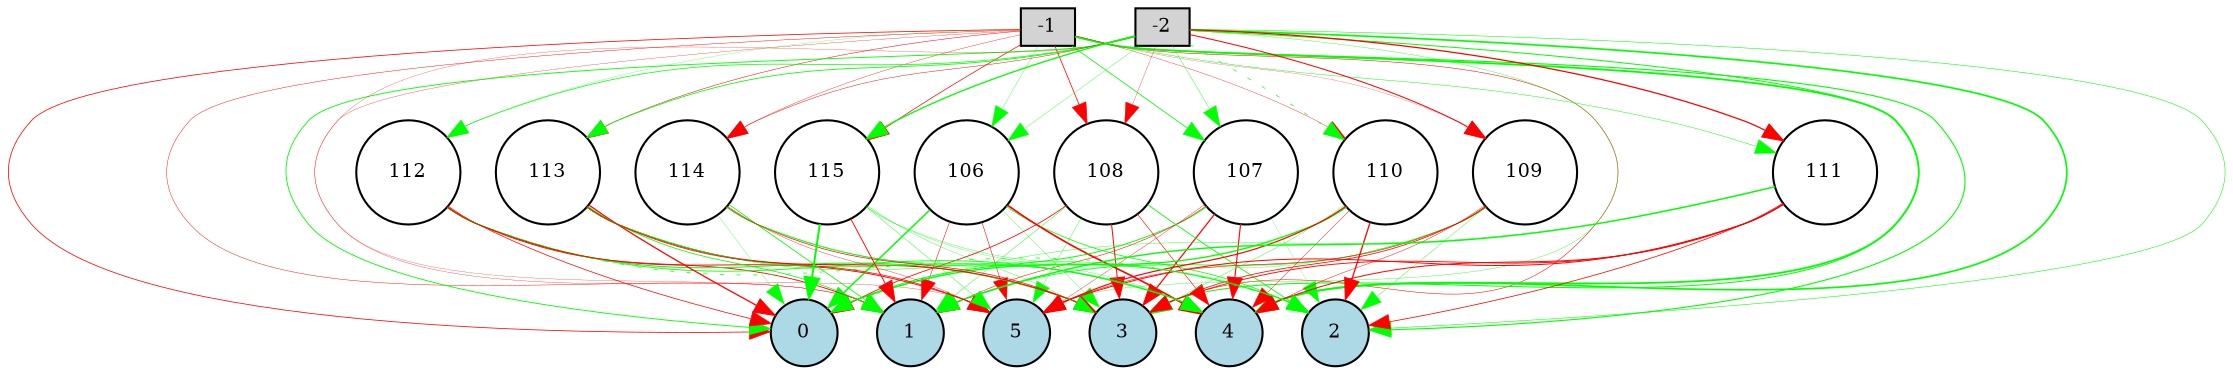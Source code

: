 digraph {
	node [fontsize=9 height=0.2 shape=circle width=0.2]
	-1 [fillcolor=lightgray shape=box style=filled]
	-2 [fillcolor=lightgray shape=box style=filled]
	0 [fillcolor=lightblue style=filled]
	1 [fillcolor=lightblue style=filled]
	2 [fillcolor=lightblue style=filled]
	3 [fillcolor=lightblue style=filled]
	4 [fillcolor=lightblue style=filled]
	5 [fillcolor=lightblue style=filled]
	106 [fillcolor=white style=filled]
	107 [fillcolor=white style=filled]
	108 [fillcolor=white style=filled]
	109 [fillcolor=white style=filled]
	110 [fillcolor=white style=filled]
	111 [fillcolor=white style=filled]
	112 [fillcolor=white style=filled]
	113 [fillcolor=white style=filled]
	114 [fillcolor=white style=filled]
	115 [fillcolor=white style=filled]
	-1 -> 106 [color=green penwidth=0.15204861581730847 style=solid]
	-1 -> 107 [color=green penwidth=0.3843724614556062 style=solid]
	-1 -> 108 [color=red penwidth=0.36592608292836304 style=solid]
	-1 -> 109 [color=red penwidth=0.11044943113092885 style=solid]
	-1 -> 110 [color=red penwidth=0.1657445475458301 style=solid]
	-1 -> 111 [color=green penwidth=0.22220709969038005 style=solid]
	-1 -> 112 [color=green penwidth=0.10911025098507374 style=solid]
	-1 -> 113 [color=red penwidth=0.24563010999145268 style=solid]
	-1 -> 114 [color=red penwidth=0.17612187451252484 style=solid]
	-1 -> 115 [color=red penwidth=0.33981776125053986 style=solid]
	-2 -> 106 [color=green penwidth=0.15935420272021406 style=solid]
	-2 -> 107 [color=green penwidth=0.18779164969336282 style=solid]
	-2 -> 108 [color=red penwidth=0.14113356312341735 style=solid]
	-2 -> 109 [color=red penwidth=0.4901126890498527 style=solid]
	-2 -> 110 [color=green penwidth=0.30162260536141217 style=dotted]
	-2 -> 111 [color=red penwidth=0.6023162505880402 style=solid]
	-2 -> 112 [color=green penwidth=0.3525100522625625 style=solid]
	-2 -> 113 [color=green penwidth=0.3895292854586532 style=solid]
	-2 -> 114 [color=red penwidth=0.22216935805762178 style=solid]
	-2 -> 115 [color=green penwidth=0.6308010429369829 style=solid]
	106 -> 0 [color=green penwidth=0.7094976270372079 style=solid]
	106 -> 1 [color=red penwidth=0.2544628120747108 style=solid]
	106 -> 2 [color=green penwidth=0.36849361410899495 style=solid]
	106 -> 3 [color=green penwidth=0.13864710399915767 style=solid]
	106 -> 4 [color=red penwidth=0.7935080476728231 style=solid]
	106 -> 5 [color=red penwidth=0.26755731586279674 style=solid]
	107 -> 0 [color=green penwidth=0.4523133121757974 style=solid]
	107 -> 1 [color=red penwidth=0.25405736025489123 style=solid]
	107 -> 2 [color=green penwidth=0.10218656076975803 style=solid]
	107 -> 3 [color=red penwidth=0.5843926931183839 style=solid]
	107 -> 4 [color=red penwidth=0.5347199395481514 style=solid]
	107 -> 5 [color=red penwidth=0.17928896530853167 style=solid]
	108 -> 0 [color=red penwidth=0.3914859992189643 style=solid]
	108 -> 1 [color=green penwidth=0.20466232666852252 style=solid]
	108 -> 2 [color=green penwidth=0.40915776811457827 style=solid]
	108 -> 3 [color=red penwidth=0.4709958623456616 style=solid]
	108 -> 4 [color=red penwidth=0.2917169779908442 style=solid]
	108 -> 5 [color=green penwidth=0.16511040855806985 style=solid]
	109 -> 0 [color=green penwidth=0.13883166600085017 style=solid]
	109 -> 1 [color=green penwidth=0.3742094886470202 style=solid]
	109 -> 2 [color=green penwidth=0.1743863160369175 style=solid]
	109 -> 3 [color=red penwidth=0.3731394530175647 style=solid]
	109 -> 4 [color=red penwidth=0.21887405221718437 style=solid]
	109 -> 5 [color=red penwidth=0.27215457382771535 style=solid]
	110 -> 0 [color=green penwidth=0.5822968211054138 style=solid]
	110 -> 1 [color=green penwidth=0.11153767529106413 style=solid]
	110 -> 2 [color=red penwidth=0.6169097804008564 style=solid]
	110 -> 3 [color=green penwidth=0.18677375710439378 style=solid]
	110 -> 4 [color=red penwidth=0.202810992548981 style=solid]
	110 -> 5 [color=red penwidth=0.5703661848099264 style=solid]
	111 -> 0 [color=green penwidth=0.18263194324180898 style=solid]
	111 -> 1 [color=green penwidth=0.6709865822997934 style=solid]
	111 -> 2 [color=red penwidth=0.3696829790288485 style=solid]
	111 -> 3 [color=red penwidth=0.4288183210994012 style=solid]
	111 -> 4 [color=red penwidth=0.47317978376182723 style=solid]
	111 -> 5 [color=red penwidth=0.47424400205613393 style=solid]
	112 -> 0 [color=red penwidth=0.3560995250437424 style=solid]
	112 -> 1 [color=red penwidth=0.4205061022386978 style=solid]
	112 -> 2 [color=green penwidth=0.33202700642627503 style=dotted]
	112 -> 3 [color=green penwidth=0.4739540101777594 style=solid]
	112 -> 4 [color=green penwidth=0.41230841595991996 style=solid]
	112 -> 5 [color=red penwidth=0.45077484981344385 style=solid]
	113 -> 0 [color=red penwidth=0.6116151944181878 style=solid]
	113 -> 1 [color=green penwidth=0.3769984481648494 style=solid]
	113 -> 2 [color=green penwidth=0.2198654170596293 style=solid]
	113 -> 3 [color=red penwidth=0.5062215213208769 style=solid]
	113 -> 4 [color=green penwidth=0.38144113298133564 style=solid]
	113 -> 5 [color=red penwidth=0.363124207212007 style=solid]
	114 -> 0 [color=green penwidth=0.1308608283982417 style=solid]
	114 -> 1 [color=green penwidth=0.38761212002230383 style=solid]
	114 -> 2 [color=green penwidth=0.38338953071651294 style=solid]
	114 -> 3 [color=red penwidth=0.33516333839147566 style=solid]
	114 -> 4 [color=green penwidth=0.23369940813692797 style=solid]
	114 -> 5 [color=red penwidth=0.17378266840090473 style=solid]
	115 -> 0 [color=green penwidth=0.9438186606623816 style=solid]
	115 -> 1 [color=red penwidth=0.4390347032188848 style=solid]
	115 -> 2 [color=green penwidth=0.1611271193356334 style=solid]
	115 -> 3 [color=green penwidth=0.16346159334187263 style=solid]
	115 -> 4 [color=green penwidth=0.14423984160197909 style=solid]
	115 -> 5 [color=green penwidth=0.19322699094355172 style=solid]
	-1 -> 0 [color=red penwidth=0.37185103850536927 style=solid]
	-1 -> 1 [color=red penwidth=0.21254254635178615 style=solid]
	-1 -> 2 [color=green penwidth=0.5249652019723879 style=solid]
	-1 -> 3 [color=red penwidth=0.25051987323867614 style=solid]
	-1 -> 4 [color=green penwidth=0.857747061997993 style=solid]
	-1 -> 5 [color=red penwidth=0.14465308385180092 style=solid]
	-2 -> 0 [color=green penwidth=0.42169901062676296 style=solid]
	-2 -> 1 [color=red penwidth=0.12264882908741437 style=solid]
	-2 -> 2 [color=green penwidth=0.26012736644418677 style=solid]
	-2 -> 3 [color=green penwidth=0.4757257199079341 style=solid]
	-2 -> 4 [color=green penwidth=0.8044519086039947 style=solid]
	-2 -> 5 [color=green penwidth=0.16483703898383617 style=solid]
}

